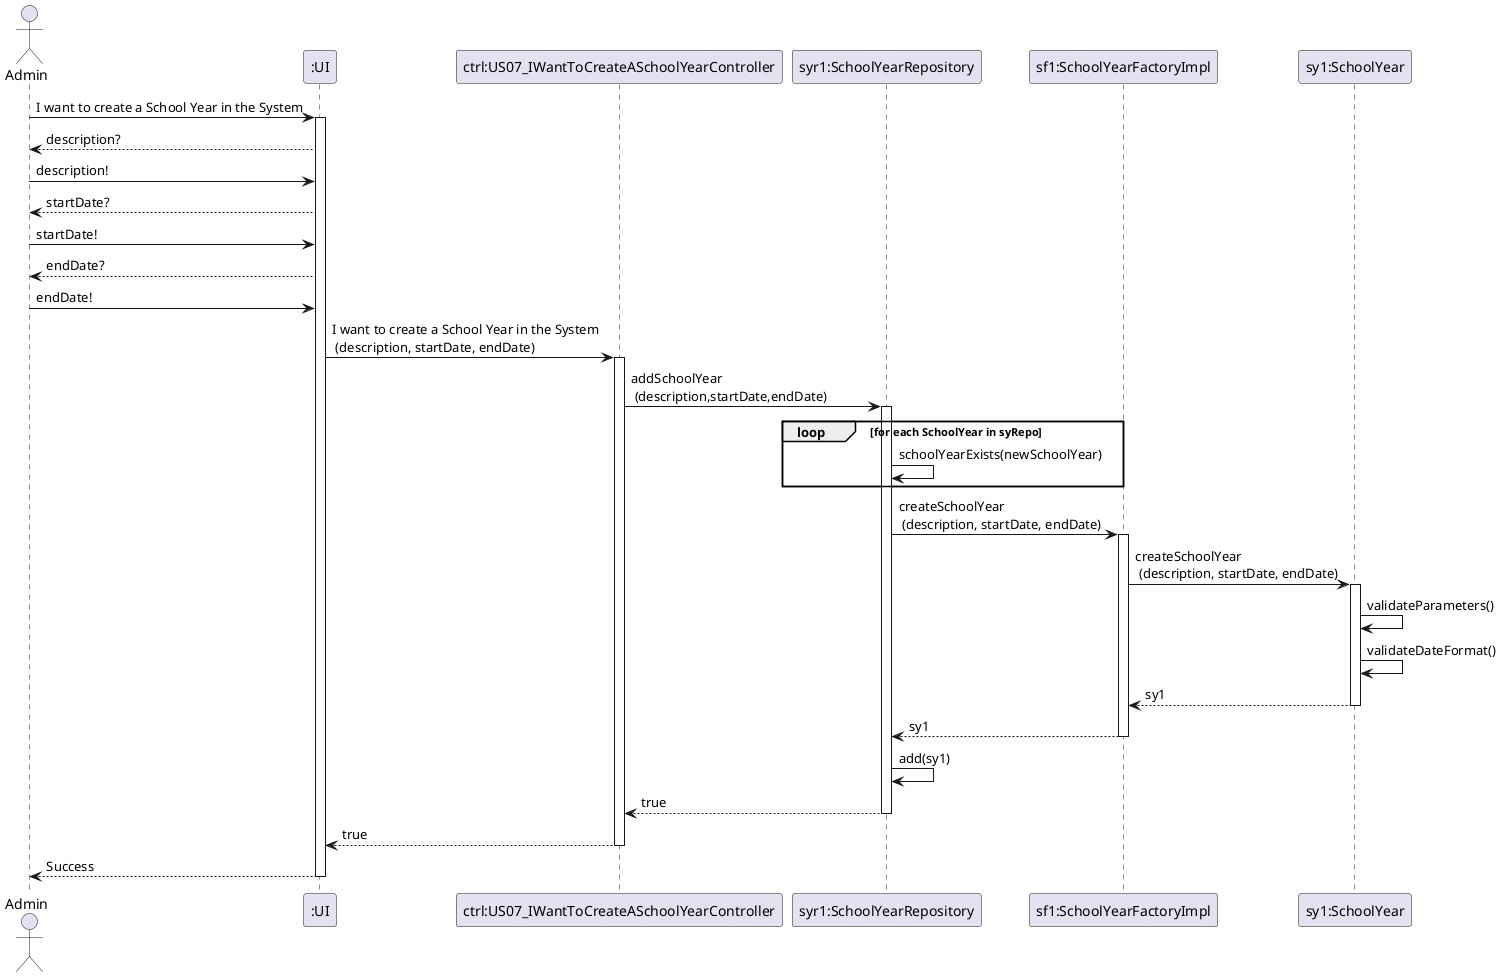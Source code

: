 @startuml

actor Admin
participant ":UI" as UI
participant "ctrl:US07_IWantToCreateASchoolYearController" as ctrl
participant "syr1:SchoolYearRepository" as syRepo
participant "sf1:SchoolYearFactoryImpl" as syFactoryImpl
participant "sy1:SchoolYear" as SchoolYear

Admin -> UI : I want to create a School Year in the System
activate UI
UI --> Admin : description?
Admin -> UI : description!
UI --> Admin : startDate?
Admin -> UI : startDate!
UI --> Admin : endDate?
Admin -> UI : endDate!

UI -> ctrl : I want to create a School Year in the System \n (description, startDate, endDate)
activate ctrl
ctrl -> syRepo : addSchoolYear \n (description,startDate,endDate)
activate syRepo

loop for each SchoolYear in syRepo
    syRepo -> syRepo : schoolYearExists(newSchoolYear)
end

syRepo -> syFactoryImpl: createSchoolYear \n (description, startDate, endDate)
activate syFactoryImpl
syFactoryImpl -> SchoolYear: createSchoolYear \n (description, startDate, endDate)

activate SchoolYear
SchoolYear -> SchoolYear: validateParameters()
SchoolYear -> SchoolYear: validateDateFormat()
SchoolYear --> syFactoryImpl: sy1
deactivate SchoolYear

syFactoryImpl --> syRepo: sy1
deactivate syFactoryImpl

syRepo -> syRepo : add(sy1)
syRepo --> ctrl : true
deactivate syRepo
ctrl --> UI : true
deactivate ctrl
UI --> Admin : Success
deactivate UI

@enduml